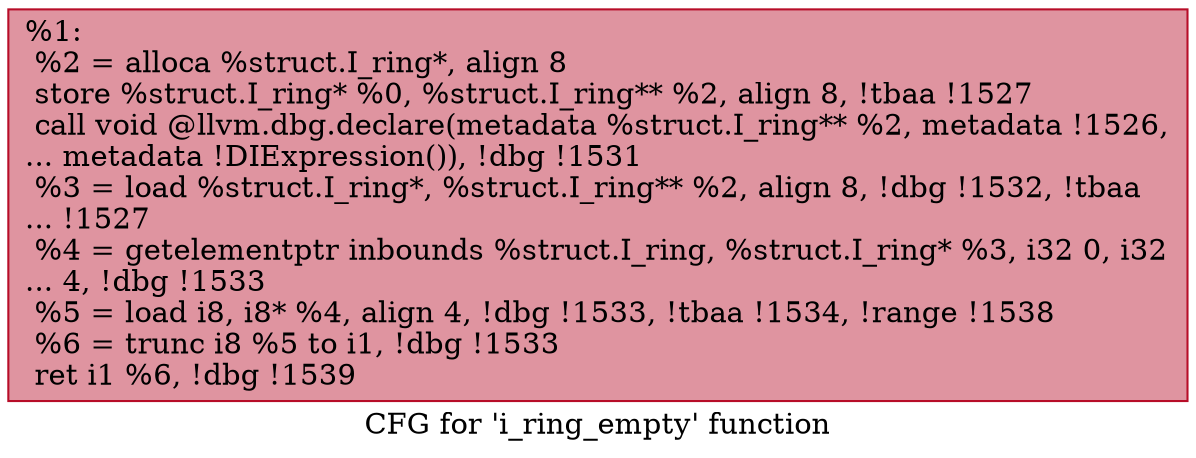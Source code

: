 digraph "CFG for 'i_ring_empty' function" {
	label="CFG for 'i_ring_empty' function";

	Node0x26d0460 [shape=record,color="#b70d28ff", style=filled, fillcolor="#b70d2870",label="{%1:\l  %2 = alloca %struct.I_ring*, align 8\l  store %struct.I_ring* %0, %struct.I_ring** %2, align 8, !tbaa !1527\l  call void @llvm.dbg.declare(metadata %struct.I_ring** %2, metadata !1526,\l... metadata !DIExpression()), !dbg !1531\l  %3 = load %struct.I_ring*, %struct.I_ring** %2, align 8, !dbg !1532, !tbaa\l... !1527\l  %4 = getelementptr inbounds %struct.I_ring, %struct.I_ring* %3, i32 0, i32\l... 4, !dbg !1533\l  %5 = load i8, i8* %4, align 4, !dbg !1533, !tbaa !1534, !range !1538\l  %6 = trunc i8 %5 to i1, !dbg !1533\l  ret i1 %6, !dbg !1539\l}"];
}
